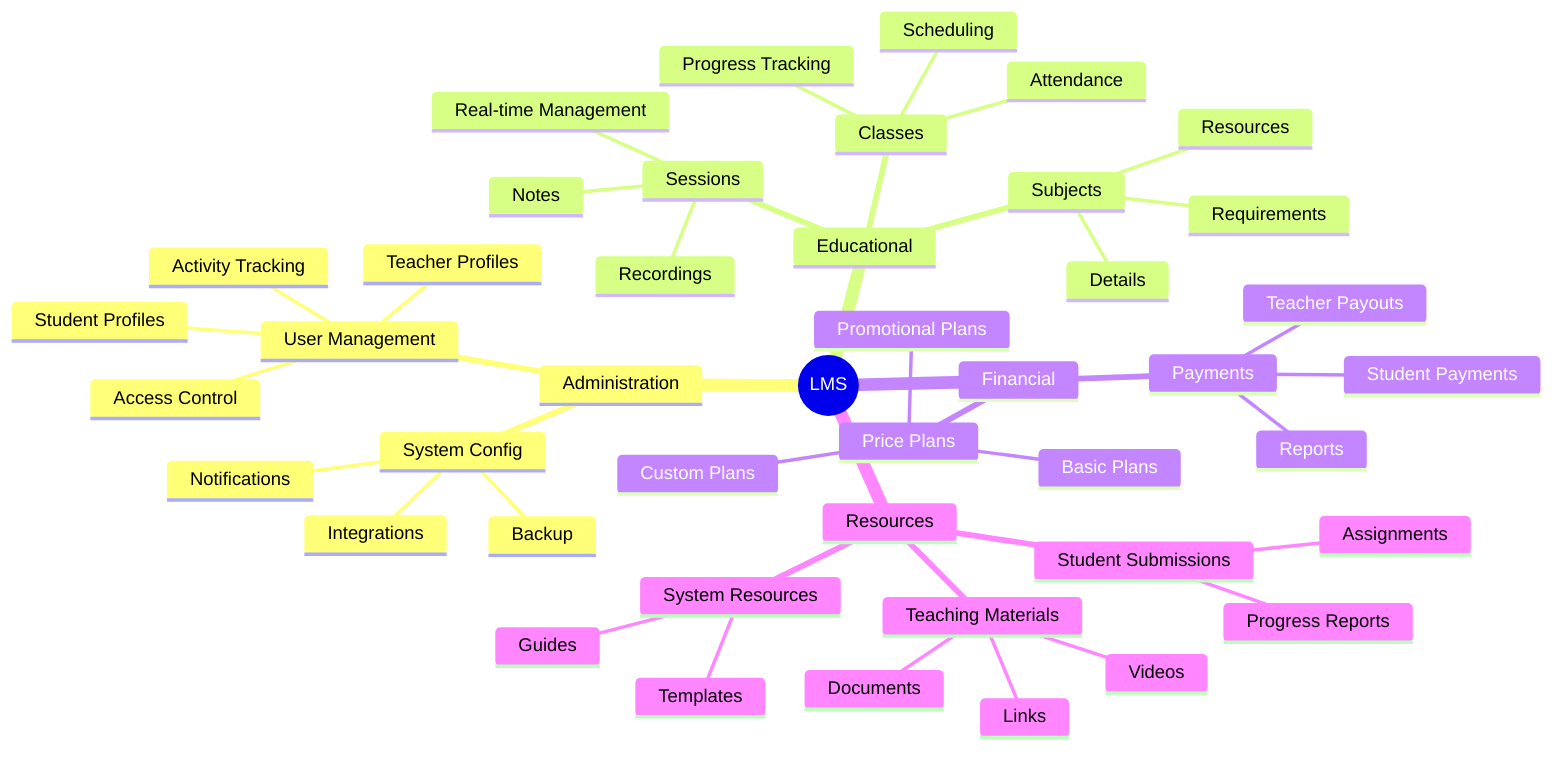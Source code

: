 mindmap
  root((LMS))
    Administration
        User Management
            Teacher Profiles
            Student Profiles
            Access Control
            Activity Tracking
        System Config
            Integrations
            Notifications
            Backup
    Educational
        Subjects
            Details
            Requirements
            Resources
        Classes
            Scheduling
            Attendance
            Progress Tracking
        Sessions
            Real-time Management
            Recordings
            Notes
    Financial
        Price Plans
            Basic Plans
            Promotional Plans
            Custom Plans
        Payments
            Student Payments
            Teacher Payouts
            Reports
    Resources
        Teaching Materials
            Documents
            Videos
            Links
        Student Submissions
            Assignments
            Progress Reports
        System Resources
            Templates
            Guides